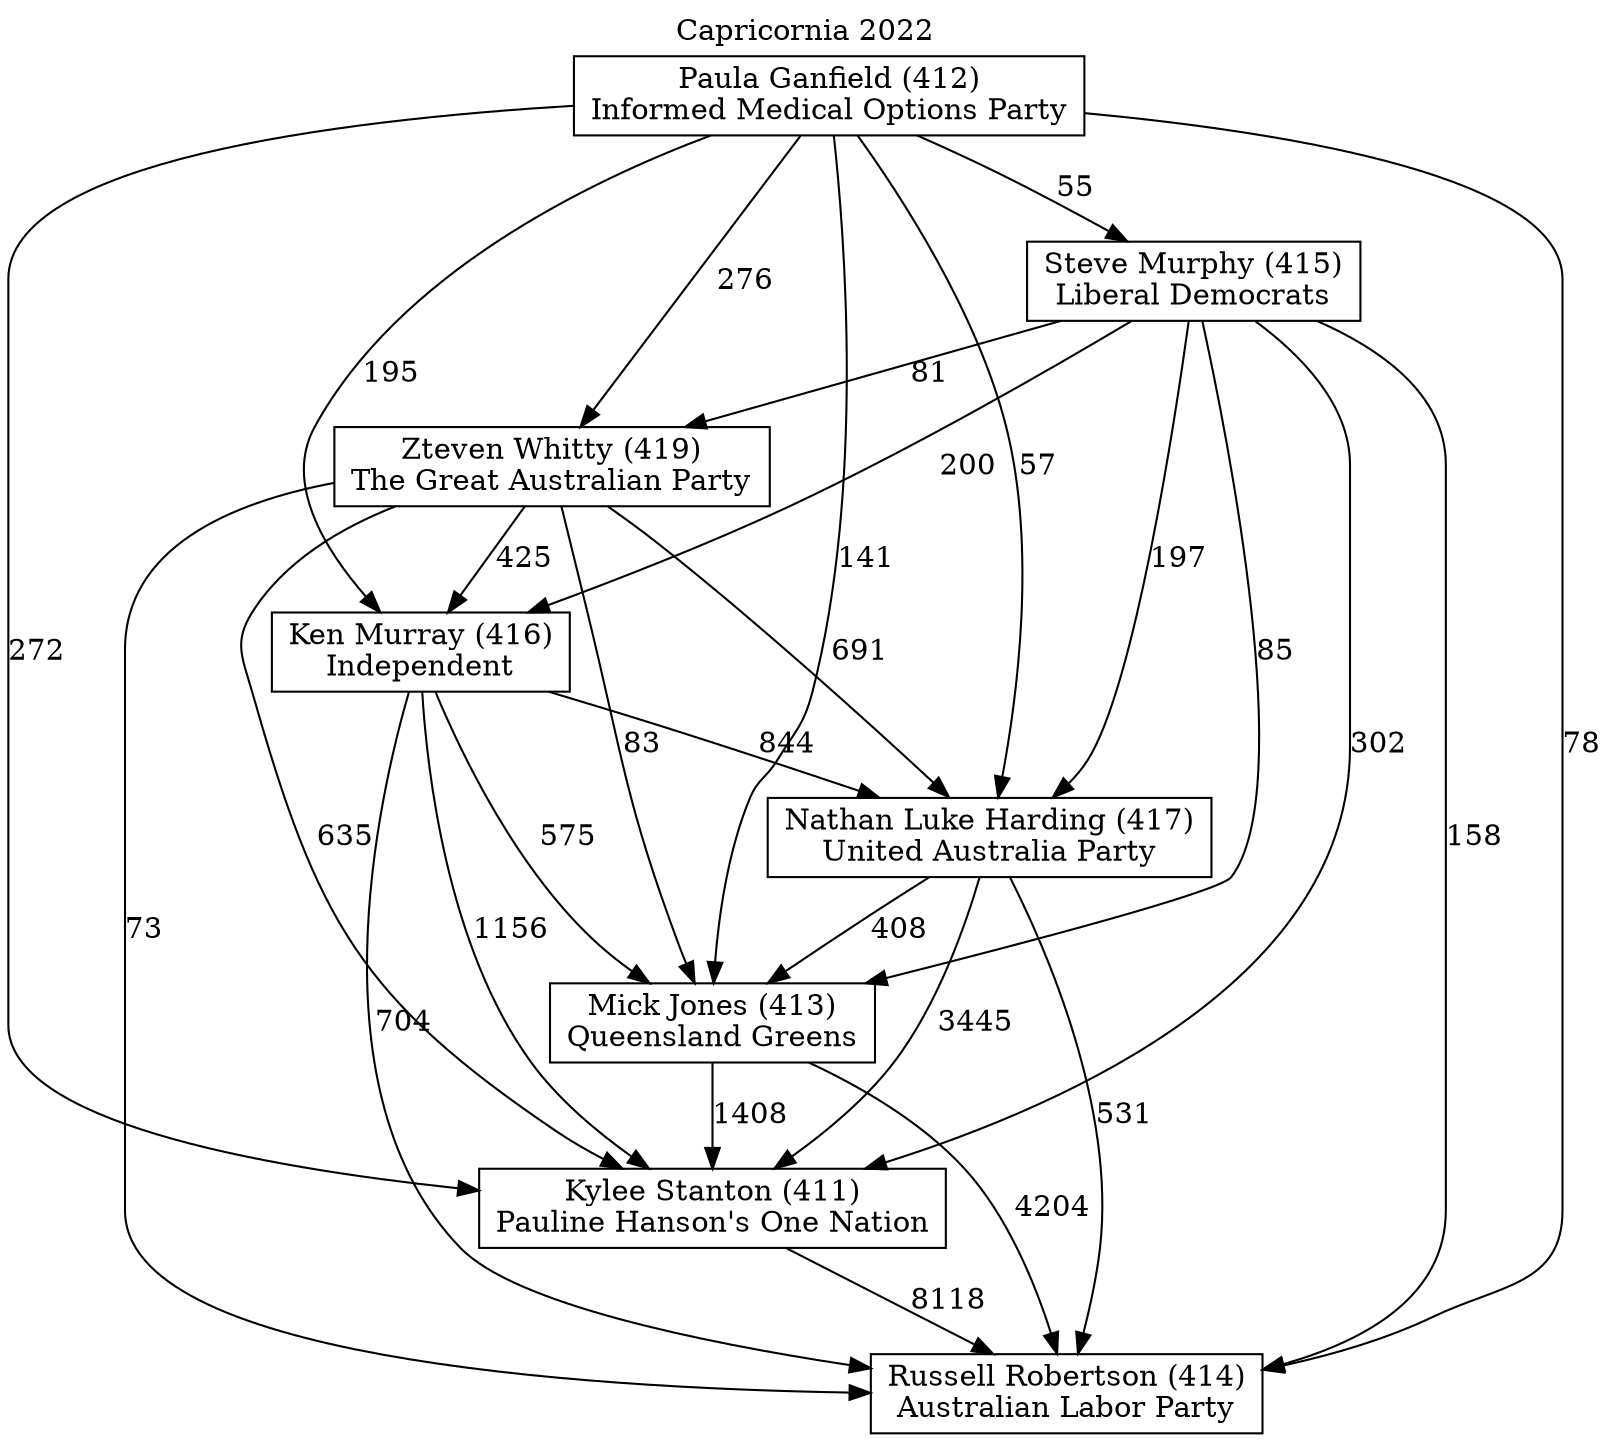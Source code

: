 // House preference flow
digraph "Russell Robertson (414)_Capricornia_2022" {
	graph [label="Capricornia 2022" labelloc=t mclimit=10]
	node [shape=box]
	"Ken Murray (416)" [label="Ken Murray (416)
Independent"]
	"Kylee Stanton (411)" [label="Kylee Stanton (411)
Pauline Hanson's One Nation"]
	"Mick Jones (413)" [label="Mick Jones (413)
Queensland Greens"]
	"Nathan Luke Harding (417)" [label="Nathan Luke Harding (417)
United Australia Party"]
	"Paula Ganfield (412)" [label="Paula Ganfield (412)
Informed Medical Options Party"]
	"Russell Robertson (414)" [label="Russell Robertson (414)
Australian Labor Party"]
	"Steve Murphy (415)" [label="Steve Murphy (415)
Liberal Democrats"]
	"Zteven Whitty (419)" [label="Zteven Whitty (419)
The Great Australian Party"]
	"Ken Murray (416)" -> "Kylee Stanton (411)" [label=1156]
	"Ken Murray (416)" -> "Mick Jones (413)" [label=575]
	"Ken Murray (416)" -> "Nathan Luke Harding (417)" [label=844]
	"Ken Murray (416)" -> "Russell Robertson (414)" [label=704]
	"Kylee Stanton (411)" -> "Russell Robertson (414)" [label=8118]
	"Mick Jones (413)" -> "Kylee Stanton (411)" [label=1408]
	"Mick Jones (413)" -> "Russell Robertson (414)" [label=4204]
	"Nathan Luke Harding (417)" -> "Kylee Stanton (411)" [label=3445]
	"Nathan Luke Harding (417)" -> "Mick Jones (413)" [label=408]
	"Nathan Luke Harding (417)" -> "Russell Robertson (414)" [label=531]
	"Paula Ganfield (412)" -> "Ken Murray (416)" [label=195]
	"Paula Ganfield (412)" -> "Kylee Stanton (411)" [label=272]
	"Paula Ganfield (412)" -> "Mick Jones (413)" [label=141]
	"Paula Ganfield (412)" -> "Nathan Luke Harding (417)" [label=57]
	"Paula Ganfield (412)" -> "Russell Robertson (414)" [label=78]
	"Paula Ganfield (412)" -> "Steve Murphy (415)" [label=55]
	"Paula Ganfield (412)" -> "Zteven Whitty (419)" [label=276]
	"Steve Murphy (415)" -> "Ken Murray (416)" [label=200]
	"Steve Murphy (415)" -> "Kylee Stanton (411)" [label=302]
	"Steve Murphy (415)" -> "Mick Jones (413)" [label=85]
	"Steve Murphy (415)" -> "Nathan Luke Harding (417)" [label=197]
	"Steve Murphy (415)" -> "Russell Robertson (414)" [label=158]
	"Steve Murphy (415)" -> "Zteven Whitty (419)" [label=81]
	"Zteven Whitty (419)" -> "Ken Murray (416)" [label=425]
	"Zteven Whitty (419)" -> "Kylee Stanton (411)" [label=635]
	"Zteven Whitty (419)" -> "Mick Jones (413)" [label=83]
	"Zteven Whitty (419)" -> "Nathan Luke Harding (417)" [label=691]
	"Zteven Whitty (419)" -> "Russell Robertson (414)" [label=73]
}
